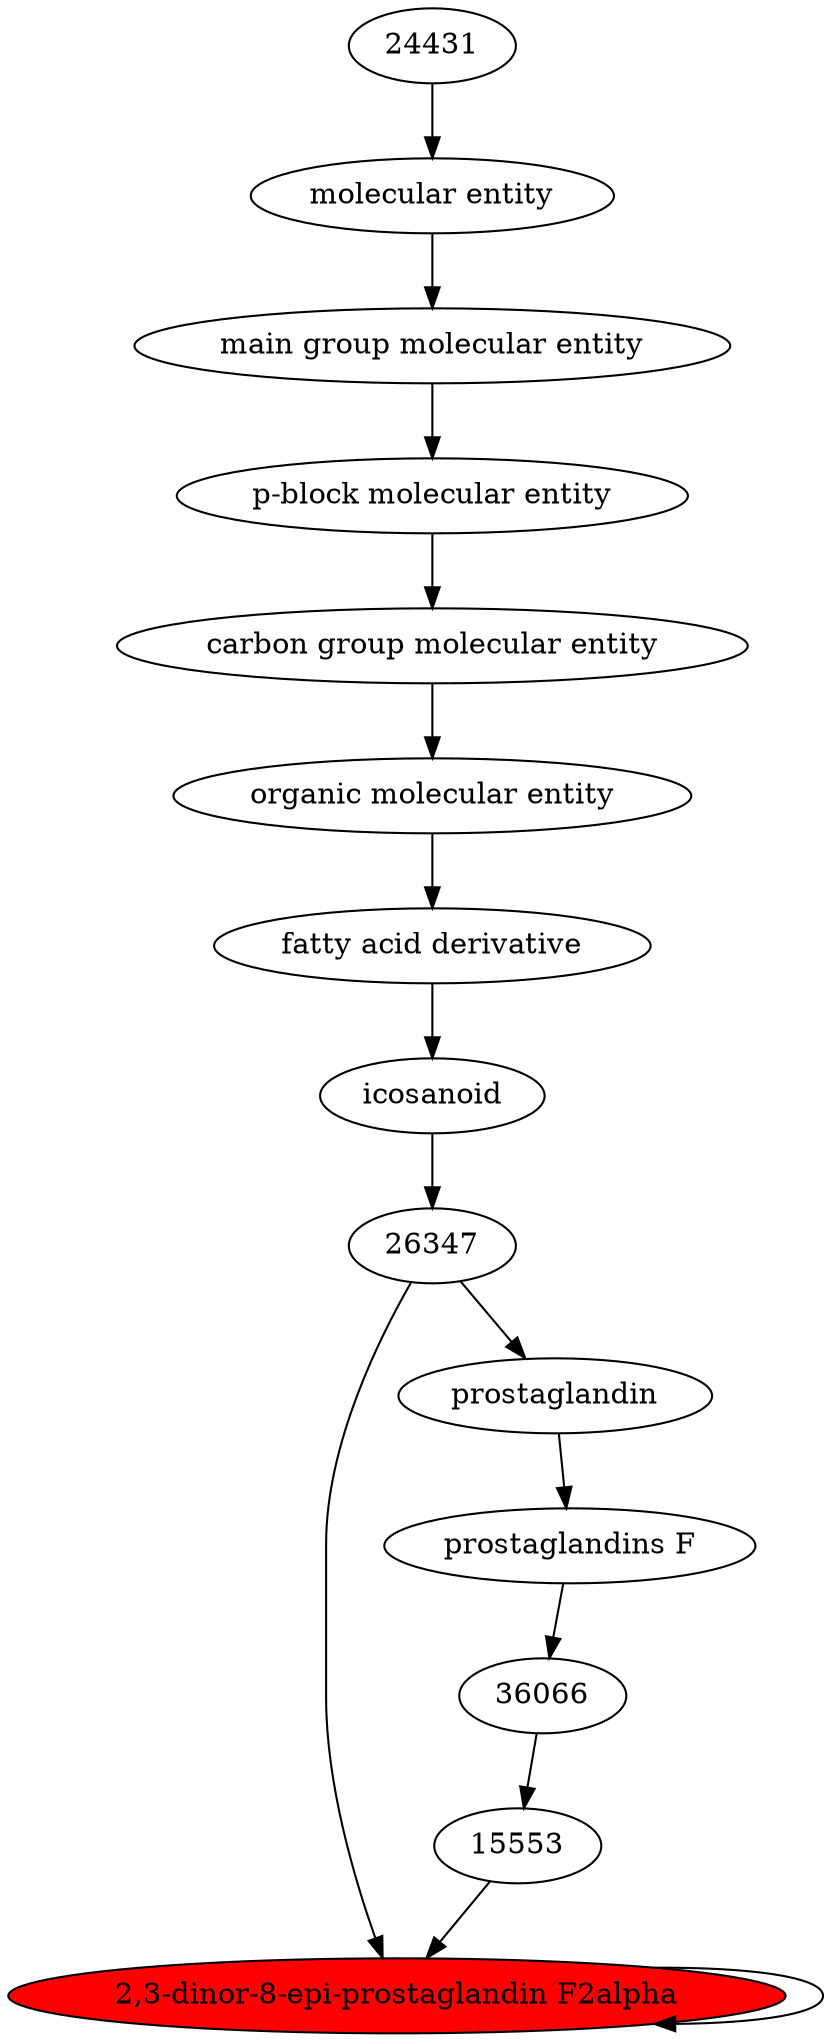 digraph tree{ 
34230 [label="2,3-dinor-8-epi-prostaglandin F2alpha" fillcolor=red style=filled]
34230 -> 34230
15553 -> 34230
26347 -> 34230
15553 [label="15553"]
36066 -> 15553
26347 [label="26347"]
23899 -> 26347
36066 [label="36066"]
26340 -> 36066
23899 [label="icosanoid"]
61697 -> 23899
26340 [label="prostaglandins F"]
26333 -> 26340
61697 [label="fatty acid derivative"]
50860 -> 61697
26333 [label="prostaglandin"]
26347 -> 26333
50860 [label="organic molecular entity"]
33582 -> 50860
33582 [label="carbon group molecular entity"]
33675 -> 33582
33675 [label="p-block molecular entity"]
33579 -> 33675
33579 [label="main group molecular entity"]
23367 -> 33579
23367 [label="molecular entity"]
24431 -> 23367
24431 [label="24431"]
}